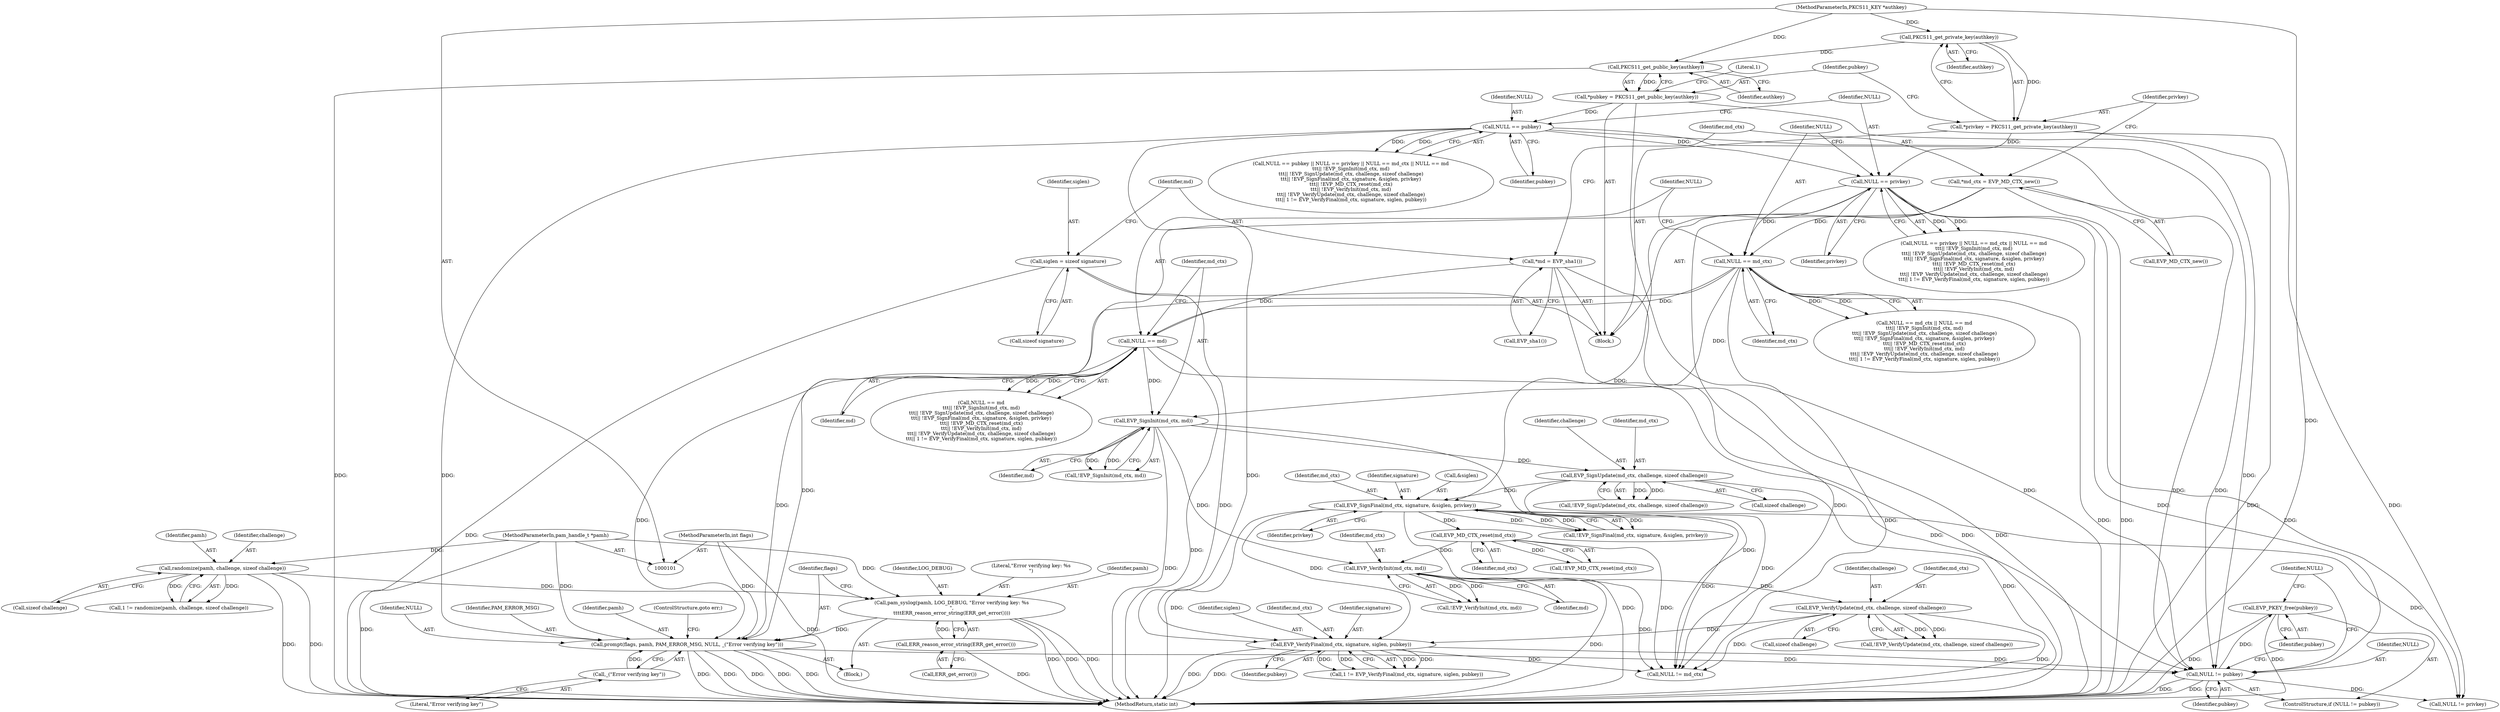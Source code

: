 digraph "0_pam_p11_d150b60e1e14c261b113f55681419ad1dfa8a76c@API" {
"1000228" [label="(Call,EVP_PKEY_free(pubkey))"];
"1000225" [label="(Call,NULL != pubkey)"];
"1000212" [label="(Call,prompt(flags, pamh, PAM_ERROR_MSG, NULL, _(\"Error verifying key\")))"];
"1000103" [label="(MethodParameterIn,int flags)"];
"1000206" [label="(Call,pam_syslog(pamh, LOG_DEBUG, \"Error verifying key: %s\n\",\n\t\t\t\tERR_reason_error_string(ERR_get_error())))"];
"1000138" [label="(Call,randomize(pamh, challenge, sizeof challenge))"];
"1000102" [label="(MethodParameterIn,pam_handle_t *pamh)"];
"1000210" [label="(Call,ERR_reason_error_string(ERR_get_error()))"];
"1000159" [label="(Call,NULL == md)"];
"1000155" [label="(Call,NULL == md_ctx)"];
"1000151" [label="(Call,NULL == privkey)"];
"1000147" [label="(Call,NULL == pubkey)"];
"1000131" [label="(Call,*pubkey = PKCS11_get_public_key(authkey))"];
"1000133" [label="(Call,PKCS11_get_public_key(authkey))"];
"1000128" [label="(Call,PKCS11_get_private_key(authkey))"];
"1000104" [label="(MethodParameterIn,PKCS11_KEY *authkey)"];
"1000126" [label="(Call,*privkey = PKCS11_get_private_key(authkey))"];
"1000122" [label="(Call,*md_ctx = EVP_MD_CTX_new())"];
"1000118" [label="(Call,*md = EVP_sha1())"];
"1000217" [label="(Call,_(\"Error verifying key\"))"];
"1000200" [label="(Call,EVP_VerifyFinal(md_ctx, signature, siglen, pubkey))"];
"1000193" [label="(Call,EVP_VerifyUpdate(md_ctx, challenge, sizeof challenge))"];
"1000188" [label="(Call,EVP_VerifyInit(md_ctx, md))"];
"1000184" [label="(Call,EVP_MD_CTX_reset(md_ctx))"];
"1000176" [label="(Call,EVP_SignFinal(md_ctx, signature, &siglen, privkey))"];
"1000169" [label="(Call,EVP_SignUpdate(md_ctx, challenge, sizeof challenge))"];
"1000164" [label="(Call,EVP_SignInit(md_ctx, md))"];
"1000113" [label="(Call,siglen = sizeof signature)"];
"1000129" [label="(Identifier,authkey)"];
"1000140" [label="(Identifier,challenge)"];
"1000245" [label="(MethodReturn,static int)"];
"1000166" [label="(Identifier,md)"];
"1000164" [label="(Call,EVP_SignInit(md_ctx, md))"];
"1000205" [label="(Block,)"];
"1000172" [label="(Call,sizeof challenge)"];
"1000225" [label="(Call,NULL != pubkey)"];
"1000159" [label="(Call,NULL == md)"];
"1000202" [label="(Identifier,signature)"];
"1000185" [label="(Identifier,md_ctx)"];
"1000207" [label="(Identifier,pamh)"];
"1000160" [label="(Identifier,NULL)"];
"1000228" [label="(Call,EVP_PKEY_free(pubkey))"];
"1000203" [label="(Identifier,siglen)"];
"1000216" [label="(Identifier,NULL)"];
"1000176" [label="(Call,EVP_SignFinal(md_ctx, signature, &siglen, privkey))"];
"1000229" [label="(Identifier,pubkey)"];
"1000213" [label="(Identifier,flags)"];
"1000212" [label="(Call,prompt(flags, pamh, PAM_ERROR_MSG, NULL, _(\"Error verifying key\")))"];
"1000200" [label="(Call,EVP_VerifyFinal(md_ctx, signature, siglen, pubkey))"];
"1000175" [label="(Call,!EVP_SignFinal(md_ctx, signature, &siglen, privkey))"];
"1000170" [label="(Identifier,md_ctx)"];
"1000148" [label="(Identifier,NULL)"];
"1000137" [label="(Literal,1)"];
"1000103" [label="(MethodParameterIn,int flags)"];
"1000206" [label="(Call,pam_syslog(pamh, LOG_DEBUG, \"Error verifying key: %s\n\",\n\t\t\t\tERR_reason_error_string(ERR_get_error())))"];
"1000211" [label="(Call,ERR_get_error())"];
"1000231" [label="(Call,NULL != privkey)"];
"1000152" [label="(Identifier,NULL)"];
"1000194" [label="(Identifier,md_ctx)"];
"1000190" [label="(Identifier,md)"];
"1000189" [label="(Identifier,md_ctx)"];
"1000178" [label="(Identifier,signature)"];
"1000113" [label="(Call,siglen = sizeof signature)"];
"1000224" [label="(ControlStructure,if (NULL != pubkey))"];
"1000128" [label="(Call,PKCS11_get_private_key(authkey))"];
"1000168" [label="(Call,!EVP_SignUpdate(md_ctx, challenge, sizeof challenge))"];
"1000155" [label="(Call,NULL == md_ctx)"];
"1000157" [label="(Identifier,md_ctx)"];
"1000120" [label="(Call,EVP_sha1())"];
"1000226" [label="(Identifier,NULL)"];
"1000147" [label="(Call,NULL == pubkey)"];
"1000136" [label="(Call,1 != randomize(pamh, challenge, sizeof challenge))"];
"1000196" [label="(Call,sizeof challenge)"];
"1000215" [label="(Identifier,PAM_ERROR_MSG)"];
"1000161" [label="(Identifier,md)"];
"1000214" [label="(Identifier,pamh)"];
"1000165" [label="(Identifier,md_ctx)"];
"1000114" [label="(Identifier,siglen)"];
"1000237" [label="(Call,NULL != md_ctx)"];
"1000141" [label="(Call,sizeof challenge)"];
"1000126" [label="(Call,*privkey = PKCS11_get_private_key(authkey))"];
"1000146" [label="(Call,NULL == pubkey || NULL == privkey || NULL == md_ctx || NULL == md\n\t\t\t|| !EVP_SignInit(md_ctx, md)\n\t\t\t|| !EVP_SignUpdate(md_ctx, challenge, sizeof challenge)\n\t\t\t|| !EVP_SignFinal(md_ctx, signature, &siglen, privkey)\n\t\t\t|| !EVP_MD_CTX_reset(md_ctx)\n\t\t\t|| !EVP_VerifyInit(md_ctx, md)\n\t\t\t|| !EVP_VerifyUpdate(md_ctx, challenge, sizeof challenge)\n\t\t\t|| 1 != EVP_VerifyFinal(md_ctx, signature, siglen, pubkey))"];
"1000139" [label="(Identifier,pamh)"];
"1000208" [label="(Identifier,LOG_DEBUG)"];
"1000183" [label="(Call,!EVP_MD_CTX_reset(md_ctx))"];
"1000210" [label="(Call,ERR_reason_error_string(ERR_get_error()))"];
"1000198" [label="(Call,1 != EVP_VerifyFinal(md_ctx, signature, siglen, pubkey))"];
"1000153" [label="(Identifier,privkey)"];
"1000119" [label="(Identifier,md)"];
"1000195" [label="(Identifier,challenge)"];
"1000163" [label="(Call,!EVP_SignInit(md_ctx, md))"];
"1000192" [label="(Call,!EVP_VerifyUpdate(md_ctx, challenge, sizeof challenge))"];
"1000102" [label="(MethodParameterIn,pam_handle_t *pamh)"];
"1000232" [label="(Identifier,NULL)"];
"1000151" [label="(Call,NULL == privkey)"];
"1000204" [label="(Identifier,pubkey)"];
"1000133" [label="(Call,PKCS11_get_public_key(authkey))"];
"1000104" [label="(MethodParameterIn,PKCS11_KEY *authkey)"];
"1000201" [label="(Identifier,md_ctx)"];
"1000181" [label="(Identifier,privkey)"];
"1000179" [label="(Call,&siglen)"];
"1000209" [label="(Literal,\"Error verifying key: %s\n\")"];
"1000156" [label="(Identifier,NULL)"];
"1000227" [label="(Identifier,pubkey)"];
"1000134" [label="(Identifier,authkey)"];
"1000138" [label="(Call,randomize(pamh, challenge, sizeof challenge))"];
"1000217" [label="(Call,_(\"Error verifying key\"))"];
"1000188" [label="(Call,EVP_VerifyInit(md_ctx, md))"];
"1000158" [label="(Call,NULL == md\n\t\t\t|| !EVP_SignInit(md_ctx, md)\n\t\t\t|| !EVP_SignUpdate(md_ctx, challenge, sizeof challenge)\n\t\t\t|| !EVP_SignFinal(md_ctx, signature, &siglen, privkey)\n\t\t\t|| !EVP_MD_CTX_reset(md_ctx)\n\t\t\t|| !EVP_VerifyInit(md_ctx, md)\n\t\t\t|| !EVP_VerifyUpdate(md_ctx, challenge, sizeof challenge)\n\t\t\t|| 1 != EVP_VerifyFinal(md_ctx, signature, siglen, pubkey))"];
"1000131" [label="(Call,*pubkey = PKCS11_get_public_key(authkey))"];
"1000124" [label="(Call,EVP_MD_CTX_new())"];
"1000132" [label="(Identifier,pubkey)"];
"1000127" [label="(Identifier,privkey)"];
"1000115" [label="(Call,sizeof signature)"];
"1000149" [label="(Identifier,pubkey)"];
"1000169" [label="(Call,EVP_SignUpdate(md_ctx, challenge, sizeof challenge))"];
"1000187" [label="(Call,!EVP_VerifyInit(md_ctx, md))"];
"1000150" [label="(Call,NULL == privkey || NULL == md_ctx || NULL == md\n\t\t\t|| !EVP_SignInit(md_ctx, md)\n\t\t\t|| !EVP_SignUpdate(md_ctx, challenge, sizeof challenge)\n\t\t\t|| !EVP_SignFinal(md_ctx, signature, &siglen, privkey)\n\t\t\t|| !EVP_MD_CTX_reset(md_ctx)\n\t\t\t|| !EVP_VerifyInit(md_ctx, md)\n\t\t\t|| !EVP_VerifyUpdate(md_ctx, challenge, sizeof challenge)\n\t\t\t|| 1 != EVP_VerifyFinal(md_ctx, signature, siglen, pubkey))"];
"1000105" [label="(Block,)"];
"1000122" [label="(Call,*md_ctx = EVP_MD_CTX_new())"];
"1000177" [label="(Identifier,md_ctx)"];
"1000193" [label="(Call,EVP_VerifyUpdate(md_ctx, challenge, sizeof challenge))"];
"1000171" [label="(Identifier,challenge)"];
"1000123" [label="(Identifier,md_ctx)"];
"1000219" [label="(ControlStructure,goto err;)"];
"1000118" [label="(Call,*md = EVP_sha1())"];
"1000154" [label="(Call,NULL == md_ctx || NULL == md\n\t\t\t|| !EVP_SignInit(md_ctx, md)\n\t\t\t|| !EVP_SignUpdate(md_ctx, challenge, sizeof challenge)\n\t\t\t|| !EVP_SignFinal(md_ctx, signature, &siglen, privkey)\n\t\t\t|| !EVP_MD_CTX_reset(md_ctx)\n\t\t\t|| !EVP_VerifyInit(md_ctx, md)\n\t\t\t|| !EVP_VerifyUpdate(md_ctx, challenge, sizeof challenge)\n\t\t\t|| 1 != EVP_VerifyFinal(md_ctx, signature, siglen, pubkey))"];
"1000218" [label="(Literal,\"Error verifying key\")"];
"1000184" [label="(Call,EVP_MD_CTX_reset(md_ctx))"];
"1000228" -> "1000224"  [label="AST: "];
"1000228" -> "1000229"  [label="CFG: "];
"1000229" -> "1000228"  [label="AST: "];
"1000232" -> "1000228"  [label="CFG: "];
"1000228" -> "1000245"  [label="DDG: "];
"1000228" -> "1000245"  [label="DDG: "];
"1000225" -> "1000228"  [label="DDG: "];
"1000225" -> "1000224"  [label="AST: "];
"1000225" -> "1000227"  [label="CFG: "];
"1000226" -> "1000225"  [label="AST: "];
"1000227" -> "1000225"  [label="AST: "];
"1000229" -> "1000225"  [label="CFG: "];
"1000232" -> "1000225"  [label="CFG: "];
"1000225" -> "1000245"  [label="DDG: "];
"1000225" -> "1000245"  [label="DDG: "];
"1000212" -> "1000225"  [label="DDG: "];
"1000159" -> "1000225"  [label="DDG: "];
"1000151" -> "1000225"  [label="DDG: "];
"1000147" -> "1000225"  [label="DDG: "];
"1000147" -> "1000225"  [label="DDG: "];
"1000155" -> "1000225"  [label="DDG: "];
"1000131" -> "1000225"  [label="DDG: "];
"1000200" -> "1000225"  [label="DDG: "];
"1000225" -> "1000231"  [label="DDG: "];
"1000212" -> "1000205"  [label="AST: "];
"1000212" -> "1000217"  [label="CFG: "];
"1000213" -> "1000212"  [label="AST: "];
"1000214" -> "1000212"  [label="AST: "];
"1000215" -> "1000212"  [label="AST: "];
"1000216" -> "1000212"  [label="AST: "];
"1000217" -> "1000212"  [label="AST: "];
"1000219" -> "1000212"  [label="CFG: "];
"1000212" -> "1000245"  [label="DDG: "];
"1000212" -> "1000245"  [label="DDG: "];
"1000212" -> "1000245"  [label="DDG: "];
"1000212" -> "1000245"  [label="DDG: "];
"1000212" -> "1000245"  [label="DDG: "];
"1000103" -> "1000212"  [label="DDG: "];
"1000206" -> "1000212"  [label="DDG: "];
"1000102" -> "1000212"  [label="DDG: "];
"1000159" -> "1000212"  [label="DDG: "];
"1000151" -> "1000212"  [label="DDG: "];
"1000147" -> "1000212"  [label="DDG: "];
"1000155" -> "1000212"  [label="DDG: "];
"1000217" -> "1000212"  [label="DDG: "];
"1000103" -> "1000101"  [label="AST: "];
"1000103" -> "1000245"  [label="DDG: "];
"1000206" -> "1000205"  [label="AST: "];
"1000206" -> "1000210"  [label="CFG: "];
"1000207" -> "1000206"  [label="AST: "];
"1000208" -> "1000206"  [label="AST: "];
"1000209" -> "1000206"  [label="AST: "];
"1000210" -> "1000206"  [label="AST: "];
"1000213" -> "1000206"  [label="CFG: "];
"1000206" -> "1000245"  [label="DDG: "];
"1000206" -> "1000245"  [label="DDG: "];
"1000206" -> "1000245"  [label="DDG: "];
"1000138" -> "1000206"  [label="DDG: "];
"1000102" -> "1000206"  [label="DDG: "];
"1000210" -> "1000206"  [label="DDG: "];
"1000138" -> "1000136"  [label="AST: "];
"1000138" -> "1000141"  [label="CFG: "];
"1000139" -> "1000138"  [label="AST: "];
"1000140" -> "1000138"  [label="AST: "];
"1000141" -> "1000138"  [label="AST: "];
"1000136" -> "1000138"  [label="CFG: "];
"1000138" -> "1000245"  [label="DDG: "];
"1000138" -> "1000245"  [label="DDG: "];
"1000138" -> "1000136"  [label="DDG: "];
"1000138" -> "1000136"  [label="DDG: "];
"1000102" -> "1000138"  [label="DDG: "];
"1000102" -> "1000101"  [label="AST: "];
"1000102" -> "1000245"  [label="DDG: "];
"1000210" -> "1000211"  [label="CFG: "];
"1000211" -> "1000210"  [label="AST: "];
"1000210" -> "1000245"  [label="DDG: "];
"1000159" -> "1000158"  [label="AST: "];
"1000159" -> "1000161"  [label="CFG: "];
"1000160" -> "1000159"  [label="AST: "];
"1000161" -> "1000159"  [label="AST: "];
"1000165" -> "1000159"  [label="CFG: "];
"1000158" -> "1000159"  [label="CFG: "];
"1000159" -> "1000245"  [label="DDG: "];
"1000159" -> "1000158"  [label="DDG: "];
"1000159" -> "1000158"  [label="DDG: "];
"1000155" -> "1000159"  [label="DDG: "];
"1000118" -> "1000159"  [label="DDG: "];
"1000159" -> "1000164"  [label="DDG: "];
"1000155" -> "1000154"  [label="AST: "];
"1000155" -> "1000157"  [label="CFG: "];
"1000156" -> "1000155"  [label="AST: "];
"1000157" -> "1000155"  [label="AST: "];
"1000160" -> "1000155"  [label="CFG: "];
"1000154" -> "1000155"  [label="CFG: "];
"1000155" -> "1000154"  [label="DDG: "];
"1000155" -> "1000154"  [label="DDG: "];
"1000151" -> "1000155"  [label="DDG: "];
"1000122" -> "1000155"  [label="DDG: "];
"1000155" -> "1000164"  [label="DDG: "];
"1000155" -> "1000237"  [label="DDG: "];
"1000151" -> "1000150"  [label="AST: "];
"1000151" -> "1000153"  [label="CFG: "];
"1000152" -> "1000151"  [label="AST: "];
"1000153" -> "1000151"  [label="AST: "];
"1000156" -> "1000151"  [label="CFG: "];
"1000150" -> "1000151"  [label="CFG: "];
"1000151" -> "1000150"  [label="DDG: "];
"1000151" -> "1000150"  [label="DDG: "];
"1000147" -> "1000151"  [label="DDG: "];
"1000126" -> "1000151"  [label="DDG: "];
"1000151" -> "1000176"  [label="DDG: "];
"1000151" -> "1000231"  [label="DDG: "];
"1000147" -> "1000146"  [label="AST: "];
"1000147" -> "1000149"  [label="CFG: "];
"1000148" -> "1000147"  [label="AST: "];
"1000149" -> "1000147"  [label="AST: "];
"1000152" -> "1000147"  [label="CFG: "];
"1000146" -> "1000147"  [label="CFG: "];
"1000147" -> "1000146"  [label="DDG: "];
"1000147" -> "1000146"  [label="DDG: "];
"1000131" -> "1000147"  [label="DDG: "];
"1000147" -> "1000200"  [label="DDG: "];
"1000131" -> "1000105"  [label="AST: "];
"1000131" -> "1000133"  [label="CFG: "];
"1000132" -> "1000131"  [label="AST: "];
"1000133" -> "1000131"  [label="AST: "];
"1000137" -> "1000131"  [label="CFG: "];
"1000131" -> "1000245"  [label="DDG: "];
"1000133" -> "1000131"  [label="DDG: "];
"1000133" -> "1000134"  [label="CFG: "];
"1000134" -> "1000133"  [label="AST: "];
"1000133" -> "1000245"  [label="DDG: "];
"1000128" -> "1000133"  [label="DDG: "];
"1000104" -> "1000133"  [label="DDG: "];
"1000128" -> "1000126"  [label="AST: "];
"1000128" -> "1000129"  [label="CFG: "];
"1000129" -> "1000128"  [label="AST: "];
"1000126" -> "1000128"  [label="CFG: "];
"1000128" -> "1000126"  [label="DDG: "];
"1000104" -> "1000128"  [label="DDG: "];
"1000104" -> "1000101"  [label="AST: "];
"1000104" -> "1000245"  [label="DDG: "];
"1000126" -> "1000105"  [label="AST: "];
"1000127" -> "1000126"  [label="AST: "];
"1000132" -> "1000126"  [label="CFG: "];
"1000126" -> "1000245"  [label="DDG: "];
"1000126" -> "1000231"  [label="DDG: "];
"1000122" -> "1000105"  [label="AST: "];
"1000122" -> "1000124"  [label="CFG: "];
"1000123" -> "1000122"  [label="AST: "];
"1000124" -> "1000122"  [label="AST: "];
"1000127" -> "1000122"  [label="CFG: "];
"1000122" -> "1000245"  [label="DDG: "];
"1000122" -> "1000237"  [label="DDG: "];
"1000118" -> "1000105"  [label="AST: "];
"1000118" -> "1000120"  [label="CFG: "];
"1000119" -> "1000118"  [label="AST: "];
"1000120" -> "1000118"  [label="AST: "];
"1000123" -> "1000118"  [label="CFG: "];
"1000118" -> "1000245"  [label="DDG: "];
"1000118" -> "1000245"  [label="DDG: "];
"1000217" -> "1000218"  [label="CFG: "];
"1000218" -> "1000217"  [label="AST: "];
"1000200" -> "1000198"  [label="AST: "];
"1000200" -> "1000204"  [label="CFG: "];
"1000201" -> "1000200"  [label="AST: "];
"1000202" -> "1000200"  [label="AST: "];
"1000203" -> "1000200"  [label="AST: "];
"1000204" -> "1000200"  [label="AST: "];
"1000198" -> "1000200"  [label="CFG: "];
"1000200" -> "1000245"  [label="DDG: "];
"1000200" -> "1000245"  [label="DDG: "];
"1000200" -> "1000198"  [label="DDG: "];
"1000200" -> "1000198"  [label="DDG: "];
"1000200" -> "1000198"  [label="DDG: "];
"1000200" -> "1000198"  [label="DDG: "];
"1000193" -> "1000200"  [label="DDG: "];
"1000176" -> "1000200"  [label="DDG: "];
"1000113" -> "1000200"  [label="DDG: "];
"1000200" -> "1000237"  [label="DDG: "];
"1000193" -> "1000192"  [label="AST: "];
"1000193" -> "1000196"  [label="CFG: "];
"1000194" -> "1000193"  [label="AST: "];
"1000195" -> "1000193"  [label="AST: "];
"1000196" -> "1000193"  [label="AST: "];
"1000192" -> "1000193"  [label="CFG: "];
"1000193" -> "1000245"  [label="DDG: "];
"1000193" -> "1000192"  [label="DDG: "];
"1000193" -> "1000192"  [label="DDG: "];
"1000188" -> "1000193"  [label="DDG: "];
"1000193" -> "1000237"  [label="DDG: "];
"1000188" -> "1000187"  [label="AST: "];
"1000188" -> "1000190"  [label="CFG: "];
"1000189" -> "1000188"  [label="AST: "];
"1000190" -> "1000188"  [label="AST: "];
"1000187" -> "1000188"  [label="CFG: "];
"1000188" -> "1000245"  [label="DDG: "];
"1000188" -> "1000187"  [label="DDG: "];
"1000188" -> "1000187"  [label="DDG: "];
"1000184" -> "1000188"  [label="DDG: "];
"1000164" -> "1000188"  [label="DDG: "];
"1000188" -> "1000237"  [label="DDG: "];
"1000184" -> "1000183"  [label="AST: "];
"1000184" -> "1000185"  [label="CFG: "];
"1000185" -> "1000184"  [label="AST: "];
"1000183" -> "1000184"  [label="CFG: "];
"1000184" -> "1000183"  [label="DDG: "];
"1000176" -> "1000184"  [label="DDG: "];
"1000184" -> "1000237"  [label="DDG: "];
"1000176" -> "1000175"  [label="AST: "];
"1000176" -> "1000181"  [label="CFG: "];
"1000177" -> "1000176"  [label="AST: "];
"1000178" -> "1000176"  [label="AST: "];
"1000179" -> "1000176"  [label="AST: "];
"1000181" -> "1000176"  [label="AST: "];
"1000175" -> "1000176"  [label="CFG: "];
"1000176" -> "1000245"  [label="DDG: "];
"1000176" -> "1000245"  [label="DDG: "];
"1000176" -> "1000175"  [label="DDG: "];
"1000176" -> "1000175"  [label="DDG: "];
"1000176" -> "1000175"  [label="DDG: "];
"1000176" -> "1000175"  [label="DDG: "];
"1000169" -> "1000176"  [label="DDG: "];
"1000176" -> "1000231"  [label="DDG: "];
"1000176" -> "1000237"  [label="DDG: "];
"1000169" -> "1000168"  [label="AST: "];
"1000169" -> "1000172"  [label="CFG: "];
"1000170" -> "1000169"  [label="AST: "];
"1000171" -> "1000169"  [label="AST: "];
"1000172" -> "1000169"  [label="AST: "];
"1000168" -> "1000169"  [label="CFG: "];
"1000169" -> "1000245"  [label="DDG: "];
"1000169" -> "1000168"  [label="DDG: "];
"1000169" -> "1000168"  [label="DDG: "];
"1000164" -> "1000169"  [label="DDG: "];
"1000169" -> "1000237"  [label="DDG: "];
"1000164" -> "1000163"  [label="AST: "];
"1000164" -> "1000166"  [label="CFG: "];
"1000165" -> "1000164"  [label="AST: "];
"1000166" -> "1000164"  [label="AST: "];
"1000163" -> "1000164"  [label="CFG: "];
"1000164" -> "1000245"  [label="DDG: "];
"1000164" -> "1000163"  [label="DDG: "];
"1000164" -> "1000163"  [label="DDG: "];
"1000164" -> "1000237"  [label="DDG: "];
"1000113" -> "1000105"  [label="AST: "];
"1000113" -> "1000115"  [label="CFG: "];
"1000114" -> "1000113"  [label="AST: "];
"1000115" -> "1000113"  [label="AST: "];
"1000119" -> "1000113"  [label="CFG: "];
"1000113" -> "1000245"  [label="DDG: "];
}
